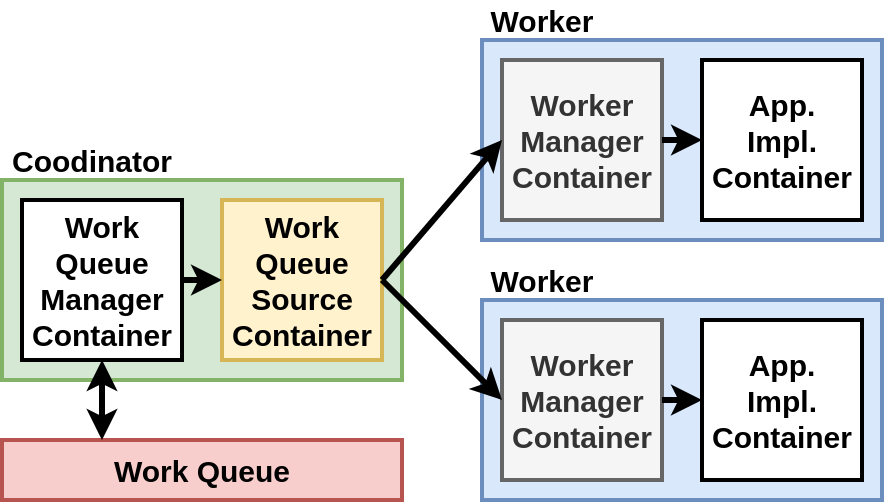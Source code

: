 <mxfile version="10.9.8" type="device"><diagram id="bC6saZn6MqO95IWVxFln" name="Page-1"><mxGraphModel dx="1654" dy="845" grid="1" gridSize="10" guides="1" tooltips="1" connect="1" arrows="1" fold="1" page="1" pageScale="1" pageWidth="3000" pageHeight="3000" math="0" shadow="0"><root><mxCell id="0"/><mxCell id="1" parent="0"/><mxCell id="u1MhlWy29IysuUzAIRDX-1" value="" style="rounded=0;whiteSpace=wrap;html=1;strokeWidth=2;fillColor=#dae8fc;strokeColor=#6c8ebf;" vertex="1" parent="1"><mxGeometry x="440" y="130" width="200" height="100" as="geometry"/></mxCell><mxCell id="u1MhlWy29IysuUzAIRDX-2" value="&lt;font style=&quot;font-size: 15px&quot;&gt;&lt;b&gt;Worker&lt;br&gt;Manager&lt;br&gt;Container&lt;/b&gt;&lt;/font&gt;" style="rounded=0;whiteSpace=wrap;html=1;strokeWidth=2;fillColor=#f5f5f5;strokeColor=#666666;fontColor=#333333;" vertex="1" parent="1"><mxGeometry x="450" y="140" width="80" height="80" as="geometry"/></mxCell><mxCell id="u1MhlWy29IysuUzAIRDX-3" value="&lt;font style=&quot;font-size: 15px&quot;&gt;&lt;b&gt;App.&lt;br&gt;Impl.&lt;br&gt;Container&lt;/b&gt;&lt;/font&gt;" style="rounded=0;whiteSpace=wrap;html=1;strokeWidth=2;" vertex="1" parent="1"><mxGeometry x="550" y="140" width="80" height="80" as="geometry"/></mxCell><mxCell id="u1MhlWy29IysuUzAIRDX-6" value="" style="endArrow=classic;html=1;entryX=0;entryY=0.5;entryDx=0;entryDy=0;exitX=1;exitY=0.5;exitDx=0;exitDy=0;strokeWidth=3;" edge="1" parent="1" source="u1MhlWy29IysuUzAIRDX-2" target="u1MhlWy29IysuUzAIRDX-3"><mxGeometry width="50" height="50" relative="1" as="geometry"><mxPoint x="440" y="300" as="sourcePoint"/><mxPoint x="490" y="250" as="targetPoint"/></mxGeometry></mxCell><mxCell id="u1MhlWy29IysuUzAIRDX-7" value="" style="rounded=0;whiteSpace=wrap;html=1;strokeWidth=2;fillColor=#dae8fc;strokeColor=#6c8ebf;" vertex="1" parent="1"><mxGeometry x="440" y="260" width="200" height="100" as="geometry"/></mxCell><mxCell id="u1MhlWy29IysuUzAIRDX-8" value="&lt;font style=&quot;font-size: 15px&quot;&gt;&lt;b&gt;Worker&lt;br&gt;Manager&lt;br&gt;Container&lt;/b&gt;&lt;/font&gt;" style="rounded=0;whiteSpace=wrap;html=1;strokeWidth=2;fillColor=#f5f5f5;strokeColor=#666666;fontColor=#333333;" vertex="1" parent="1"><mxGeometry x="450" y="270" width="80" height="80" as="geometry"/></mxCell><mxCell id="u1MhlWy29IysuUzAIRDX-9" value="&lt;font style=&quot;font-size: 15px&quot;&gt;&lt;b&gt;App.&lt;br&gt;Impl.&lt;br&gt;Container&lt;/b&gt;&lt;/font&gt;" style="rounded=0;whiteSpace=wrap;html=1;strokeWidth=2;" vertex="1" parent="1"><mxGeometry x="550" y="270" width="80" height="80" as="geometry"/></mxCell><mxCell id="u1MhlWy29IysuUzAIRDX-10" value="" style="endArrow=classic;html=1;entryX=0;entryY=0.5;entryDx=0;entryDy=0;exitX=1;exitY=0.5;exitDx=0;exitDy=0;strokeWidth=3;" edge="1" parent="1" source="u1MhlWy29IysuUzAIRDX-8" target="u1MhlWy29IysuUzAIRDX-9"><mxGeometry width="50" height="50" relative="1" as="geometry"><mxPoint x="1110" y="320" as="sourcePoint"/><mxPoint x="1130" y="320" as="targetPoint"/></mxGeometry></mxCell><mxCell id="u1MhlWy29IysuUzAIRDX-11" value="&lt;font style=&quot;font-size: 15px&quot;&gt;&lt;b&gt;Worker&lt;/b&gt;&lt;/font&gt;" style="text;html=1;strokeColor=none;fillColor=none;align=center;verticalAlign=middle;whiteSpace=wrap;rounded=0;" vertex="1" parent="1"><mxGeometry x="440" y="110" width="60" height="20" as="geometry"/></mxCell><mxCell id="u1MhlWy29IysuUzAIRDX-12" value="&lt;font style=&quot;font-size: 15px&quot;&gt;&lt;b&gt;Worker&lt;/b&gt;&lt;/font&gt;" style="text;html=1;strokeColor=none;fillColor=none;align=center;verticalAlign=middle;whiteSpace=wrap;rounded=0;" vertex="1" parent="1"><mxGeometry x="440" y="240" width="60" height="20" as="geometry"/></mxCell><mxCell id="u1MhlWy29IysuUzAIRDX-20" value="" style="rounded=0;whiteSpace=wrap;html=1;strokeWidth=2;fillColor=#d5e8d4;strokeColor=#82b366;" vertex="1" parent="1"><mxGeometry x="200" y="200" width="200" height="100" as="geometry"/></mxCell><mxCell id="u1MhlWy29IysuUzAIRDX-21" value="&lt;font style=&quot;font-size: 15px&quot;&gt;&lt;b&gt;Work Queue&lt;br&gt;Manager&lt;br&gt;Container&lt;br&gt;&lt;/b&gt;&lt;/font&gt;" style="rounded=0;whiteSpace=wrap;html=1;strokeWidth=2;" vertex="1" parent="1"><mxGeometry x="210" y="210" width="80" height="80" as="geometry"/></mxCell><mxCell id="u1MhlWy29IysuUzAIRDX-22" value="&lt;span style=&quot;font-size: 15px&quot;&gt;&lt;b&gt;Work Queue&lt;br&gt;Source&lt;br&gt;Container&lt;br&gt;&lt;/b&gt;&lt;/span&gt;" style="rounded=0;whiteSpace=wrap;html=1;strokeWidth=2;fillColor=#fff2cc;strokeColor=#d6b656;" vertex="1" parent="1"><mxGeometry x="310" y="210" width="80" height="80" as="geometry"/></mxCell><mxCell id="u1MhlWy29IysuUzAIRDX-23" value="" style="endArrow=classic;html=1;entryX=0;entryY=0.5;entryDx=0;entryDy=0;exitX=1;exitY=0.5;exitDx=0;exitDy=0;strokeWidth=3;" edge="1" source="u1MhlWy29IysuUzAIRDX-21" target="u1MhlWy29IysuUzAIRDX-22" parent="1"><mxGeometry width="50" height="50" relative="1" as="geometry"><mxPoint x="200" y="370" as="sourcePoint"/><mxPoint x="250" y="320" as="targetPoint"/></mxGeometry></mxCell><mxCell id="u1MhlWy29IysuUzAIRDX-24" value="&lt;span style=&quot;font-size: 15px&quot;&gt;&lt;b&gt;Coodinator&lt;/b&gt;&lt;/span&gt;" style="text;html=1;strokeColor=none;fillColor=none;align=center;verticalAlign=middle;whiteSpace=wrap;rounded=0;" vertex="1" parent="1"><mxGeometry x="200" y="180" width="90" height="20" as="geometry"/></mxCell><mxCell id="u1MhlWy29IysuUzAIRDX-25" value="" style="endArrow=classic;html=1;entryX=0;entryY=0.5;entryDx=0;entryDy=0;exitX=1;exitY=0.5;exitDx=0;exitDy=0;strokeWidth=3;" edge="1" parent="1" source="u1MhlWy29IysuUzAIRDX-22" target="u1MhlWy29IysuUzAIRDX-2"><mxGeometry width="50" height="50" relative="1" as="geometry"><mxPoint x="360" y="420" as="sourcePoint"/><mxPoint x="380" y="420" as="targetPoint"/></mxGeometry></mxCell><mxCell id="u1MhlWy29IysuUzAIRDX-26" value="" style="endArrow=classic;html=1;entryX=0;entryY=0.5;entryDx=0;entryDy=0;exitX=1;exitY=0.5;exitDx=0;exitDy=0;strokeWidth=3;" edge="1" parent="1" source="u1MhlWy29IysuUzAIRDX-22" target="u1MhlWy29IysuUzAIRDX-8"><mxGeometry width="50" height="50" relative="1" as="geometry"><mxPoint x="720" y="360" as="sourcePoint"/><mxPoint x="780" y="290" as="targetPoint"/></mxGeometry></mxCell><mxCell id="u1MhlWy29IysuUzAIRDX-27" value="&lt;font style=&quot;font-size: 15px&quot;&gt;&lt;b&gt;Work Queue&lt;/b&gt;&lt;/font&gt;" style="rounded=0;whiteSpace=wrap;html=1;strokeWidth=2;fillColor=#f8cecc;strokeColor=#b85450;" vertex="1" parent="1"><mxGeometry x="200" y="330" width="200" height="30" as="geometry"/></mxCell><mxCell id="u1MhlWy29IysuUzAIRDX-29" value="" style="endArrow=classic;html=1;strokeWidth=3;exitX=0.5;exitY=1;exitDx=0;exitDy=0;entryX=0.25;entryY=0;entryDx=0;entryDy=0;startArrow=classic;startFill=1;" edge="1" parent="1" source="u1MhlWy29IysuUzAIRDX-21" target="u1MhlWy29IysuUzAIRDX-27"><mxGeometry width="50" height="50" relative="1" as="geometry"><mxPoint x="200" y="430" as="sourcePoint"/><mxPoint x="250" y="380" as="targetPoint"/></mxGeometry></mxCell></root></mxGraphModel></diagram></mxfile>